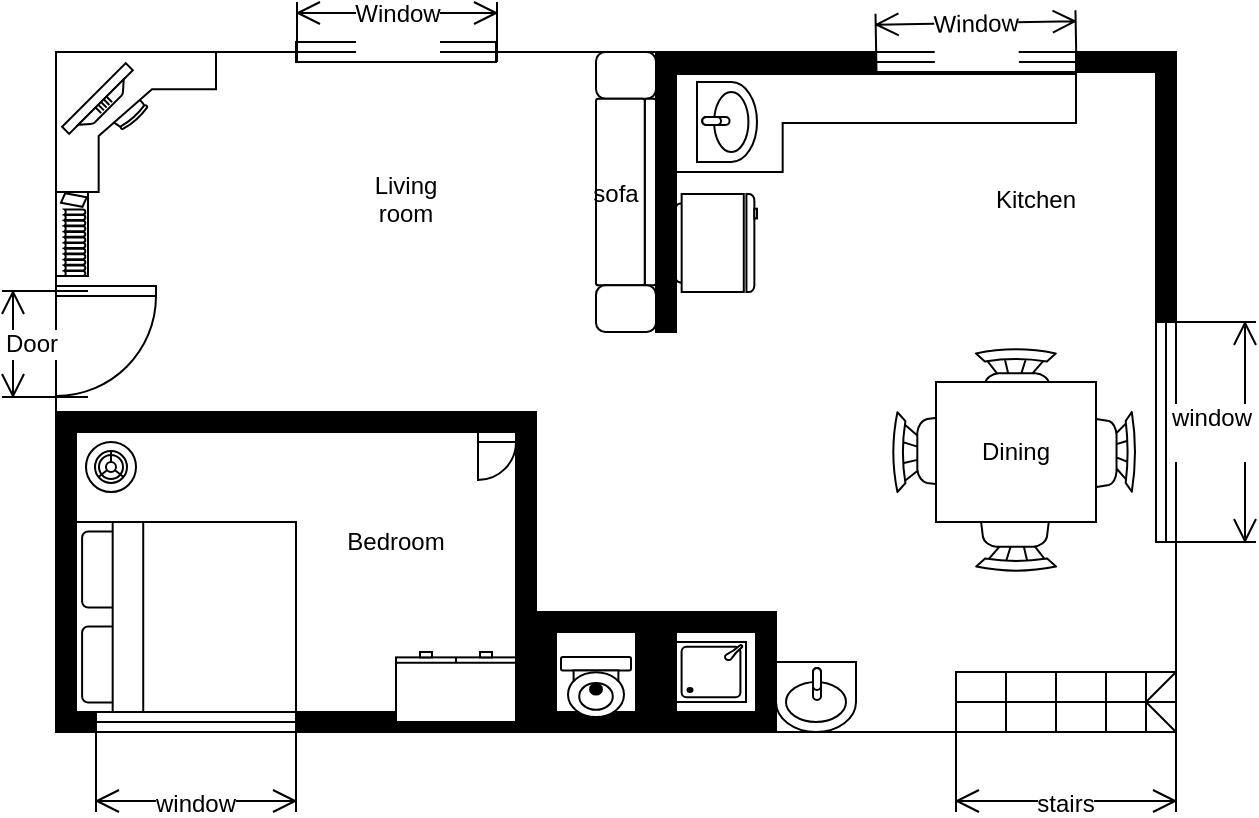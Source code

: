 <mxfile version="10.5.9" type="github"><diagram id="EuDX_76jQ3_SUqjETyCA" name="Page-1"><mxGraphModel dx="914" dy="584" grid="1" gridSize="10" guides="1" tooltips="1" connect="1" arrows="1" fold="1" page="1" pageScale="1" pageWidth="850" pageHeight="1100" math="0" shadow="0"><root><mxCell id="0"/><mxCell id="1" parent="0"/><mxCell id="qUUHmf_rdUBbzZw7Ztoj-8" value="" style="rounded=0;whiteSpace=wrap;html=1;" parent="1" vertex="1"><mxGeometry x="120" y="350" width="560" height="340" as="geometry"/></mxCell><mxCell id="qUUHmf_rdUBbzZw7Ztoj-10" value="" style="verticalLabelPosition=bottom;html=1;verticalAlign=top;align=center;shape=mxgraph.floorplan.room;fillColor=#000000;" parent="1" vertex="1"><mxGeometry x="120" y="530" width="240" height="160" as="geometry"/></mxCell><object label="" placeholders="1" Door="door no 1" id="qUUHmf_rdUBbzZw7Ztoj-16"><mxCell style="verticalLabelPosition=bottom;html=1;verticalAlign=top;align=center;shape=mxgraph.floorplan.doorLeft;aspect=fixed;fillColor=#FFFFFF;" parent="1" vertex="1"><mxGeometry x="120" y="467" width="50" height="53" as="geometry"/></mxCell></object><object label="" sofa="" id="qUUHmf_rdUBbzZw7Ztoj-22"><mxCell style="verticalLabelPosition=bottom;html=1;verticalAlign=top;align=center;shape=mxgraph.floorplan.sofa;fillColor=#FFFFFF;direction=south;" parent="1" vertex="1"><mxGeometry x="390" y="350" width="30" height="140" as="geometry"/></mxCell></object><mxCell id="qUUHmf_rdUBbzZw7Ztoj-23" value="" style="verticalLabelPosition=bottom;html=1;verticalAlign=top;align=center;shape=mxgraph.floorplan.wallU;fillColor=#000000;" parent="1" vertex="1"><mxGeometry x="420" y="350" width="260" height="140" as="geometry"/></mxCell><mxCell id="qUUHmf_rdUBbzZw7Ztoj-29" value="" style="verticalLabelPosition=bottom;html=1;verticalAlign=top;align=center;shape=mxgraph.floorplan.room;fillColor=#000000;" parent="1" vertex="1"><mxGeometry x="360" y="630" width="60" height="60" as="geometry"/></mxCell><mxCell id="qUUHmf_rdUBbzZw7Ztoj-30" value="" style="verticalLabelPosition=bottom;html=1;verticalAlign=top;align=center;shape=mxgraph.floorplan.room;fillColor=#000000;" parent="1" vertex="1"><mxGeometry x="420" y="630" width="60" height="60" as="geometry"/></mxCell><mxCell id="qUUHmf_rdUBbzZw7Ztoj-31" value="" style="verticalLabelPosition=bottom;html=1;verticalAlign=top;align=center;shape=mxgraph.floorplan.sink_1;fillColor=#FFFFFF;" parent="1" vertex="1"><mxGeometry x="480" y="655" width="40" height="35" as="geometry"/></mxCell><mxCell id="qUUHmf_rdUBbzZw7Ztoj-32" value="" style="verticalLabelPosition=bottom;html=1;verticalAlign=top;align=center;shape=mxgraph.floorplan.toilet;fillColor=#FFFFFF;" parent="1" vertex="1"><mxGeometry x="372.5" y="652.5" width="35" height="30" as="geometry"/></mxCell><mxCell id="qUUHmf_rdUBbzZw7Ztoj-35" value="" style="verticalLabelPosition=bottom;html=1;verticalAlign=top;align=center;shape=mxgraph.floorplan.desk_corner;fillColor=#FFFFFF;" parent="1" vertex="1"><mxGeometry x="120" y="350" width="80" height="70" as="geometry"/></mxCell><mxCell id="qUUHmf_rdUBbzZw7Ztoj-37" value="" style="verticalLabelPosition=bottom;html=1;verticalAlign=top;align=center;shape=mxgraph.floorplan.dresser;fillColor=#FFFFFF;direction=west;" parent="1" vertex="1"><mxGeometry x="290" y="650" width="60" height="35" as="geometry"/></mxCell><mxCell id="qUUHmf_rdUBbzZw7Ztoj-44" value="" style="verticalLabelPosition=bottom;html=1;verticalAlign=top;align=center;shape=mxgraph.floorplan.chair;shadow=0;fillColor=#FFFFFF;" parent="1" vertex="1"><mxGeometry x="580" y="498" width="40" height="52" as="geometry"/></mxCell><mxCell id="qUUHmf_rdUBbzZw7Ztoj-45" value="" style="verticalLabelPosition=bottom;html=1;verticalAlign=top;align=center;shape=mxgraph.floorplan.chair;shadow=0;direction=west;fillColor=#FFFFFF;" parent="1" vertex="1"><mxGeometry x="580" y="558" width="40" height="52" as="geometry"/></mxCell><mxCell id="qUUHmf_rdUBbzZw7Ztoj-46" value="" style="verticalLabelPosition=bottom;html=1;verticalAlign=top;align=center;shape=mxgraph.floorplan.chair;shadow=0;direction=north;fillColor=#FFFFFF;" parent="1" vertex="1"><mxGeometry x="538" y="530" width="52" height="40" as="geometry"/></mxCell><mxCell id="qUUHmf_rdUBbzZw7Ztoj-47" value="" style="verticalLabelPosition=bottom;html=1;verticalAlign=top;align=center;shape=mxgraph.floorplan.chair;shadow=0;direction=south;fillColor=#FFFFFF;" parent="1" vertex="1"><mxGeometry x="620" y="530" width="40" height="40" as="geometry"/></mxCell><mxCell id="qUUHmf_rdUBbzZw7Ztoj-48" value="" style="shape=rect;shadow=0;fillColor=#FFFFFF;" parent="1" vertex="1"><mxGeometry x="560" y="515" width="80" height="70" as="geometry"/></mxCell><mxCell id="qUUHmf_rdUBbzZw7Ztoj-49" value="" style="verticalLabelPosition=bottom;html=1;verticalAlign=top;align=center;shape=mxgraph.floorplan.bed_double;fillColor=#FFFFFF;direction=north;" parent="1" vertex="1"><mxGeometry x="130" y="585" width="110" height="95" as="geometry"/></mxCell><mxCell id="qUUHmf_rdUBbzZw7Ztoj-50" value="" style="verticalLabelPosition=bottom;html=1;verticalAlign=top;align=center;shape=mxgraph.floorplan.refrigerator;fillColor=#FFFFFF;direction=north;" parent="1" vertex="1"><mxGeometry x="429.5" y="421" width="41" height="49" as="geometry"/></mxCell><mxCell id="qUUHmf_rdUBbzZw7Ztoj-51" value="" style="verticalLabelPosition=bottom;html=1;verticalAlign=top;align=center;shape=mxgraph.floorplan.floor_lamp;fillColor=#FFFFFF;" parent="1" vertex="1"><mxGeometry x="135" y="545" width="25" height="25" as="geometry"/></mxCell><mxCell id="qUUHmf_rdUBbzZw7Ztoj-52" value="" style="verticalLabelPosition=bottom;html=1;verticalAlign=top;align=center;shape=mxgraph.floorplan.flat_tv;fillColor=#FFFFFF;direction=west;rotation=-45;" parent="1" vertex="1"><mxGeometry x="120" y="370" width="45" height="10" as="geometry"/></mxCell><mxCell id="qUUHmf_rdUBbzZw7Ztoj-56" value="" style="verticalLabelPosition=bottom;html=1;verticalAlign=top;align=center;shape=mxgraph.floorplan.window;fillColor=#ffffff;" parent="1" vertex="1"><mxGeometry x="240" y="345" width="100" height="10" as="geometry"/></mxCell><mxCell id="qUUHmf_rdUBbzZw7Ztoj-58" value="" style="verticalLabelPosition=bottom;html=1;verticalAlign=top;align=center;shape=mxgraph.floorplan.window;fillColor=#ffffff;" parent="1" vertex="1"><mxGeometry x="140" y="680" width="100" height="10" as="geometry"/></mxCell><mxCell id="qUUHmf_rdUBbzZw7Ztoj-59" value="" style="verticalLabelPosition=bottom;html=1;verticalAlign=top;align=center;shape=mxgraph.floorplan.window;fillColor=#ffffff;" parent="1" vertex="1"><mxGeometry x="530" y="350" width="100" height="10" as="geometry"/></mxCell><mxCell id="qUUHmf_rdUBbzZw7Ztoj-60" value="" style="verticalLabelPosition=bottom;html=1;verticalAlign=top;align=center;shape=mxgraph.floorplan.stairsRest;fillColor=#FFFFFF;" parent="1" vertex="1"><mxGeometry x="570" y="660" width="110" height="30" as="geometry"/></mxCell><mxCell id="qUUHmf_rdUBbzZw7Ztoj-61" value="" style="verticalLabelPosition=bottom;html=1;verticalAlign=top;align=center;shape=mxgraph.floorplan.bookcase;fillColor=#FFFFFF;direction=north;" parent="1" vertex="1"><mxGeometry x="120" y="420" width="16" height="42" as="geometry"/></mxCell><mxCell id="qUUHmf_rdUBbzZw7Ztoj-63" value="" style="verticalLabelPosition=bottom;html=1;verticalAlign=top;align=center;shape=mxgraph.floorplan.desk_corner_2;fillColor=#FFFFFF;" parent="1" vertex="1"><mxGeometry x="430" y="361" width="200" height="49" as="geometry"/></mxCell><mxCell id="qUUHmf_rdUBbzZw7Ztoj-64" value="" style="verticalLabelPosition=bottom;html=1;verticalAlign=top;align=center;shape=mxgraph.floorplan.sink_1;fillColor=#FFFFFF;direction=north;" parent="1" vertex="1"><mxGeometry x="440.5" y="365" width="30" height="40" as="geometry"/></mxCell><mxCell id="qUUHmf_rdUBbzZw7Ztoj-66" value="Bedroom" style="text;html=1;strokeColor=none;fillColor=none;align=center;verticalAlign=middle;whiteSpace=wrap;rounded=0;" parent="1" vertex="1"><mxGeometry x="270" y="585" width="40" height="20" as="geometry"/></mxCell><mxCell id="qUUHmf_rdUBbzZw7Ztoj-67" value="Living room&lt;br&gt;&lt;br&gt;" style="text;html=1;strokeColor=none;fillColor=none;align=center;verticalAlign=middle;whiteSpace=wrap;rounded=0;" parent="1" vertex="1"><mxGeometry x="275" y="421" width="40" height="20" as="geometry"/></mxCell><mxCell id="qUUHmf_rdUBbzZw7Ztoj-68" value="Kitchen&lt;br&gt;&lt;br&gt;" style="text;html=1;strokeColor=none;fillColor=none;align=center;verticalAlign=middle;whiteSpace=wrap;rounded=0;" parent="1" vertex="1"><mxGeometry x="590" y="421" width="40" height="20" as="geometry"/></mxCell><mxCell id="qUUHmf_rdUBbzZw7Ztoj-72" value="Dining" style="text;html=1;strokeColor=none;fillColor=none;align=center;verticalAlign=middle;whiteSpace=wrap;rounded=0;" parent="1" vertex="1"><mxGeometry x="580" y="540" width="40" height="20" as="geometry"/></mxCell><mxCell id="qUUHmf_rdUBbzZw7Ztoj-73" value="" style="verticalLabelPosition=bottom;html=1;verticalAlign=top;align=center;shape=mxgraph.floorplan.window;fillColor=#ffffff;direction=south;" parent="1" vertex="1"><mxGeometry x="670" y="485" width="10" height="110" as="geometry"/></mxCell><mxCell id="qUUHmf_rdUBbzZw7Ztoj-74" value="" style="verticalLabelPosition=bottom;html=1;verticalAlign=top;align=center;shape=mxgraph.floorplan.shower;fillColor=#FFFFFF;" parent="1" vertex="1"><mxGeometry x="430" y="645" width="35" height="30" as="geometry"/></mxCell><mxCell id="SdEOXpZd8hUNsk_DtL-Y-1" value="" style="verticalLabelPosition=bottom;html=1;verticalAlign=top;align=center;shape=mxgraph.floorplan.doorLeft;aspect=fixed;fillColor=#FFFFFF;" vertex="1" parent="1"><mxGeometry x="331" y="540" width="19" height="20" as="geometry"/></mxCell><mxCell id="SdEOXpZd8hUNsk_DtL-Y-2" value="Door" style="shape=dimension;direction=south;whiteSpace=wrap;html=1;align=left;points=[];verticalAlign=middle;labelBackgroundColor=#ffffff;fillColor=#FFFFFF;" vertex="1" parent="1"><mxGeometry x="93" y="469.5" width="43" height="53" as="geometry"/></mxCell><mxCell id="uXey5_bx7kA_lwZD4TW4-2" value="Window&lt;br&gt;&lt;br&gt;" style="shape=dimension;direction=west;whiteSpace=wrap;html=1;align=center;points=[];verticalAlign=top;spacingTop=-8;labelBackgroundColor=#ffffff;fillColor=#FFFFFF;" vertex="1" parent="1"><mxGeometry x="240.5" y="325" width="100" height="30" as="geometry"/></mxCell><mxCell id="uXey5_bx7kA_lwZD4TW4-4" value="Window&lt;br&gt;&lt;br&gt;" style="shape=dimension;direction=west;whiteSpace=wrap;html=1;align=center;points=[];verticalAlign=top;spacingTop=-8;labelBackgroundColor=#ffffff;fillColor=#FFFFFF;rotation=-1;" vertex="1" parent="1"><mxGeometry x="530" y="330" width="100" height="30" as="geometry"/></mxCell><mxCell id="uXey5_bx7kA_lwZD4TW4-6" value="window&lt;br&gt;&lt;br&gt;" style="shape=dimension;direction=north;whiteSpace=wrap;html=1;align=right;points=[];verticalAlign=middle;labelBackgroundColor=#ffffff;fillColor=#FFFFFF;" vertex="1" parent="1"><mxGeometry x="680" y="485" width="40" height="110" as="geometry"/></mxCell><mxCell id="uXey5_bx7kA_lwZD4TW4-7" value="stairs" style="shape=dimension;whiteSpace=wrap;html=1;align=center;points=[];verticalAlign=bottom;spacingBottom=-5;labelBackgroundColor=#ffffff;fillColor=#FFFFFF;" vertex="1" parent="1"><mxGeometry x="570" y="690" width="110" height="40" as="geometry"/></mxCell><mxCell id="uXey5_bx7kA_lwZD4TW4-9" value="window" style="shape=dimension;whiteSpace=wrap;html=1;align=center;points=[];verticalAlign=bottom;spacingBottom=-5;labelBackgroundColor=#ffffff;fillColor=#FFFFFF;" vertex="1" parent="1"><mxGeometry x="140" y="690" width="100" height="40" as="geometry"/></mxCell><mxCell id="uXey5_bx7kA_lwZD4TW4-11" value="sofa" style="text;html=1;strokeColor=none;fillColor=none;align=center;verticalAlign=middle;whiteSpace=wrap;rounded=0;direction=north;" vertex="1" parent="1"><mxGeometry x="390" y="401" width="20" height="40" as="geometry"/></mxCell></root></mxGraphModel></diagram></mxfile>